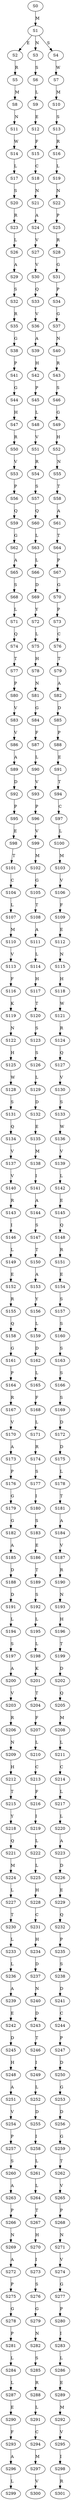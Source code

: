 strict digraph  {
	S0 -> S1 [ label = M ];
	S1 -> S2 [ label = E ];
	S1 -> S3 [ label = N ];
	S1 -> S4 [ label = S ];
	S2 -> S5 [ label = R ];
	S3 -> S6 [ label = S ];
	S4 -> S7 [ label = W ];
	S5 -> S8 [ label = M ];
	S6 -> S9 [ label = L ];
	S7 -> S10 [ label = M ];
	S8 -> S11 [ label = N ];
	S9 -> S12 [ label = E ];
	S10 -> S13 [ label = S ];
	S11 -> S14 [ label = W ];
	S12 -> S15 [ label = F ];
	S13 -> S16 [ label = R ];
	S14 -> S17 [ label = L ];
	S15 -> S18 [ label = C ];
	S16 -> S19 [ label = L ];
	S17 -> S20 [ label = S ];
	S18 -> S21 [ label = N ];
	S19 -> S22 [ label = N ];
	S20 -> S23 [ label = R ];
	S21 -> S24 [ label = A ];
	S22 -> S25 [ label = P ];
	S23 -> S26 [ label = L ];
	S24 -> S27 [ label = V ];
	S25 -> S28 [ label = R ];
	S26 -> S29 [ label = A ];
	S27 -> S30 [ label = V ];
	S28 -> S31 [ label = G ];
	S29 -> S32 [ label = S ];
	S30 -> S33 [ label = Q ];
	S31 -> S34 [ label = P ];
	S32 -> S35 [ label = R ];
	S33 -> S36 [ label = V ];
	S34 -> S37 [ label = G ];
	S35 -> S38 [ label = G ];
	S36 -> S39 [ label = A ];
	S37 -> S40 [ label = N ];
	S38 -> S41 [ label = P ];
	S39 -> S42 [ label = H ];
	S40 -> S43 [ label = R ];
	S41 -> S44 [ label = G ];
	S42 -> S45 [ label = P ];
	S43 -> S46 [ label = S ];
	S44 -> S47 [ label = H ];
	S45 -> S48 [ label = L ];
	S46 -> S49 [ label = G ];
	S47 -> S50 [ label = R ];
	S48 -> S51 [ label = V ];
	S49 -> S52 [ label = H ];
	S50 -> S53 [ label = V ];
	S51 -> S54 [ label = R ];
	S52 -> S55 [ label = N ];
	S53 -> S56 [ label = P ];
	S54 -> S57 [ label = S ];
	S55 -> S58 [ label = T ];
	S56 -> S59 [ label = Q ];
	S57 -> S60 [ label = Q ];
	S58 -> S61 [ label = A ];
	S59 -> S62 [ label = G ];
	S60 -> S63 [ label = L ];
	S61 -> S64 [ label = T ];
	S62 -> S65 [ label = A ];
	S63 -> S66 [ label = L ];
	S64 -> S67 [ label = P ];
	S65 -> S68 [ label = S ];
	S66 -> S69 [ label = D ];
	S67 -> S70 [ label = G ];
	S68 -> S71 [ label = L ];
	S69 -> S72 [ label = Y ];
	S70 -> S73 [ label = P ];
	S71 -> S74 [ label = Q ];
	S72 -> S75 [ label = L ];
	S73 -> S76 [ label = C ];
	S74 -> S77 [ label = T ];
	S75 -> S78 [ label = H ];
	S76 -> S79 [ label = T ];
	S77 -> S80 [ label = P ];
	S78 -> S81 [ label = N ];
	S79 -> S82 [ label = A ];
	S80 -> S83 [ label = V ];
	S81 -> S84 [ label = G ];
	S82 -> S85 [ label = D ];
	S83 -> S86 [ label = V ];
	S84 -> S87 [ label = F ];
	S85 -> S88 [ label = P ];
	S86 -> S89 [ label = A ];
	S87 -> S90 [ label = L ];
	S88 -> S91 [ label = E ];
	S89 -> S92 [ label = D ];
	S90 -> S93 [ label = V ];
	S91 -> S94 [ label = T ];
	S92 -> S95 [ label = P ];
	S93 -> S96 [ label = P ];
	S94 -> S97 [ label = C ];
	S95 -> S98 [ label = E ];
	S96 -> S99 [ label = V ];
	S97 -> S100 [ label = L ];
	S98 -> S101 [ label = T ];
	S99 -> S102 [ label = M ];
	S100 -> S103 [ label = M ];
	S101 -> S104 [ label = C ];
	S102 -> S105 [ label = G ];
	S103 -> S106 [ label = V ];
	S104 -> S107 [ label = L ];
	S105 -> S108 [ label = T ];
	S106 -> S109 [ label = F ];
	S107 -> S110 [ label = M ];
	S108 -> S111 [ label = A ];
	S109 -> S112 [ label = E ];
	S110 -> S113 [ label = V ];
	S111 -> S114 [ label = L ];
	S112 -> S115 [ label = N ];
	S113 -> S116 [ label = F ];
	S114 -> S117 [ label = H ];
	S115 -> S118 [ label = H ];
	S116 -> S119 [ label = K ];
	S117 -> S120 [ label = T ];
	S118 -> S121 [ label = W ];
	S119 -> S122 [ label = N ];
	S120 -> S123 [ label = S ];
	S121 -> S124 [ label = R ];
	S122 -> S125 [ label = H ];
	S123 -> S126 [ label = S ];
	S124 -> S127 [ label = Q ];
	S125 -> S128 [ label = W ];
	S126 -> S129 [ label = L ];
	S127 -> S130 [ label = V ];
	S128 -> S131 [ label = S ];
	S129 -> S132 [ label = D ];
	S130 -> S133 [ label = S ];
	S131 -> S134 [ label = Q ];
	S132 -> S135 [ label = E ];
	S133 -> S136 [ label = W ];
	S134 -> S137 [ label = V ];
	S135 -> S138 [ label = M ];
	S136 -> S139 [ label = V ];
	S137 -> S140 [ label = V ];
	S138 -> S141 [ label = I ];
	S139 -> S142 [ label = L ];
	S140 -> S143 [ label = R ];
	S141 -> S144 [ label = A ];
	S142 -> S145 [ label = E ];
	S143 -> S146 [ label = I ];
	S144 -> S147 [ label = S ];
	S145 -> S148 [ label = Q ];
	S146 -> S149 [ label = L ];
	S147 -> S150 [ label = T ];
	S148 -> S151 [ label = R ];
	S149 -> S152 [ label = E ];
	S150 -> S153 [ label = A ];
	S151 -> S154 [ label = E ];
	S152 -> S155 [ label = R ];
	S153 -> S156 [ label = Y ];
	S154 -> S157 [ label = S ];
	S155 -> S158 [ label = Q ];
	S156 -> S159 [ label = L ];
	S157 -> S160 [ label = S ];
	S158 -> S161 [ label = G ];
	S159 -> S162 [ label = D ];
	S160 -> S163 [ label = S ];
	S161 -> S164 [ label = P ];
	S162 -> S165 [ label = L ];
	S163 -> S166 [ label = S ];
	S164 -> S167 [ label = R ];
	S165 -> S168 [ label = F ];
	S166 -> S169 [ label = S ];
	S167 -> S170 [ label = V ];
	S168 -> S171 [ label = L ];
	S169 -> S172 [ label = D ];
	S170 -> S173 [ label = A ];
	S171 -> S174 [ label = R ];
	S172 -> S175 [ label = D ];
	S173 -> S176 [ label = P ];
	S174 -> S177 [ label = S ];
	S175 -> S178 [ label = L ];
	S176 -> S179 [ label = G ];
	S177 -> S180 [ label = I ];
	S178 -> S181 [ label = T ];
	S179 -> S182 [ label = G ];
	S180 -> S183 [ label = S ];
	S181 -> S184 [ label = A ];
	S182 -> S185 [ label = A ];
	S183 -> S186 [ label = E ];
	S184 -> S187 [ label = V ];
	S185 -> S188 [ label = D ];
	S186 -> S189 [ label = T ];
	S187 -> S190 [ label = R ];
	S188 -> S191 [ label = D ];
	S189 -> S192 [ label = S ];
	S190 -> S193 [ label = N ];
	S191 -> S194 [ label = L ];
	S192 -> S195 [ label = L ];
	S193 -> S196 [ label = H ];
	S194 -> S197 [ label = S ];
	S195 -> S198 [ label = L ];
	S196 -> S199 [ label = T ];
	S197 -> S200 [ label = A ];
	S198 -> S201 [ label = K ];
	S199 -> S202 [ label = D ];
	S200 -> S203 [ label = V ];
	S201 -> S204 [ label = T ];
	S202 -> S205 [ label = Q ];
	S203 -> S206 [ label = R ];
	S204 -> S207 [ label = F ];
	S205 -> S208 [ label = M ];
	S206 -> S209 [ label = N ];
	S207 -> S210 [ label = L ];
	S208 -> S211 [ label = L ];
	S209 -> S212 [ label = H ];
	S210 -> S213 [ label = C ];
	S211 -> S214 [ label = C ];
	S212 -> S215 [ label = T ];
	S213 -> S216 [ label = F ];
	S214 -> S217 [ label = L ];
	S215 -> S218 [ label = Y ];
	S216 -> S219 [ label = I ];
	S217 -> S220 [ label = L ];
	S218 -> S221 [ label = Q ];
	S219 -> S222 [ label = L ];
	S220 -> S223 [ label = A ];
	S221 -> S224 [ label = M ];
	S222 -> S225 [ label = L ];
	S223 -> S226 [ label = D ];
	S224 -> S227 [ label = L ];
	S225 -> S228 [ label = H ];
	S226 -> S229 [ label = E ];
	S227 -> S230 [ label = T ];
	S228 -> S231 [ label = C ];
	S229 -> S232 [ label = Q ];
	S230 -> S233 [ label = L ];
	S231 -> S234 [ label = H ];
	S232 -> S235 [ label = P ];
	S233 -> S236 [ label = L ];
	S234 -> S237 [ label = D ];
	S235 -> S238 [ label = S ];
	S236 -> S239 [ label = A ];
	S237 -> S240 [ label = N ];
	S238 -> S241 [ label = D ];
	S239 -> S242 [ label = E ];
	S240 -> S243 [ label = D ];
	S241 -> S244 [ label = C ];
	S242 -> S245 [ label = D ];
	S243 -> S246 [ label = T ];
	S244 -> S247 [ label = P ];
	S245 -> S248 [ label = H ];
	S246 -> S249 [ label = I ];
	S247 -> S250 [ label = D ];
	S248 -> S251 [ label = A ];
	S249 -> S252 [ label = L ];
	S250 -> S253 [ label = G ];
	S251 -> S254 [ label = V ];
	S252 -> S255 [ label = D ];
	S253 -> S256 [ label = D ];
	S254 -> S257 [ label = P ];
	S255 -> S258 [ label = I ];
	S256 -> S259 [ label = G ];
	S257 -> S260 [ label = S ];
	S258 -> S261 [ label = L ];
	S259 -> S262 [ label = T ];
	S260 -> S263 [ label = A ];
	S261 -> S264 [ label = L ];
	S262 -> S265 [ label = V ];
	S263 -> S266 [ label = P ];
	S264 -> S267 [ label = T ];
	S265 -> S268 [ label = P ];
	S266 -> S269 [ label = N ];
	S267 -> S270 [ label = H ];
	S268 -> S271 [ label = N ];
	S269 -> S272 [ label = A ];
	S270 -> S273 [ label = I ];
	S271 -> S274 [ label = V ];
	S272 -> S275 [ label = P ];
	S273 -> S276 [ label = S ];
	S274 -> S277 [ label = G ];
	S275 -> S278 [ label = G ];
	S276 -> S279 [ label = G ];
	S277 -> S280 [ label = P ];
	S278 -> S281 [ label = P ];
	S279 -> S282 [ label = N ];
	S280 -> S283 [ label = I ];
	S281 -> S284 [ label = L ];
	S282 -> S285 [ label = S ];
	S283 -> S286 [ label = L ];
	S284 -> S287 [ label = L ];
	S285 -> S288 [ label = R ];
	S286 -> S289 [ label = E ];
	S287 -> S290 [ label = E ];
	S288 -> S291 [ label = L ];
	S289 -> S292 [ label = M ];
	S290 -> S293 [ label = F ];
	S291 -> S294 [ label = C ];
	S292 -> S295 [ label = V ];
	S293 -> S296 [ label = A ];
	S294 -> S297 [ label = M ];
	S295 -> S298 [ label = I ];
	S296 -> S299 [ label = L ];
	S297 -> S300 [ label = V ];
	S298 -> S301 [ label = R ];
}
